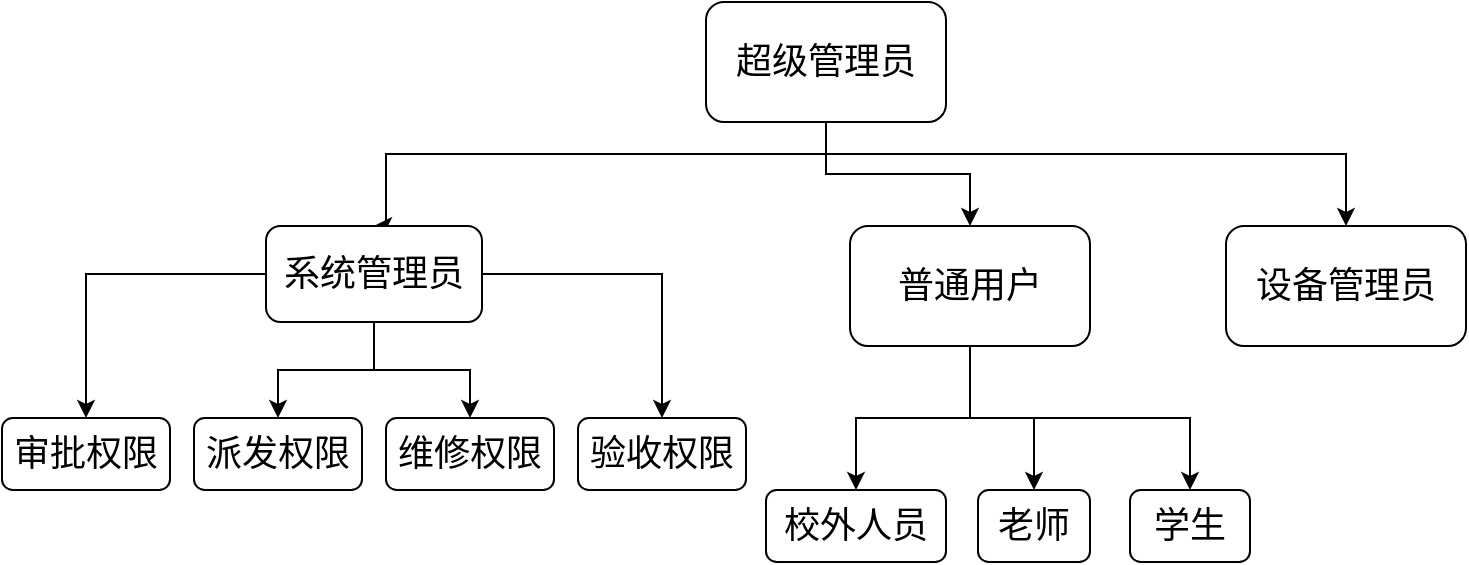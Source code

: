 <mxfile version="20.4.0" type="github">
  <diagram id="HqLqlk_vb4n4PDp0q8Rf" name="第 1 页">
    <mxGraphModel dx="1529" dy="614" grid="1" gridSize="12" guides="1" tooltips="1" connect="1" arrows="1" fold="1" page="1" pageScale="1" pageWidth="583" pageHeight="827" math="0" shadow="0">
      <root>
        <mxCell id="0" />
        <mxCell id="1" parent="0" />
        <mxCell id="IimsYGHhrWTF4OdhMrRI-6" style="edgeStyle=orthogonalEdgeStyle;rounded=0;orthogonalLoop=1;jettySize=auto;html=1;entryX=0.5;entryY=0;entryDx=0;entryDy=0;fontSize=18;" edge="1" parent="1" source="IimsYGHhrWTF4OdhMrRI-1" target="IimsYGHhrWTF4OdhMrRI-3">
          <mxGeometry relative="1" as="geometry">
            <Array as="points">
              <mxPoint x="280" y="96" />
              <mxPoint x="540" y="96" />
            </Array>
          </mxGeometry>
        </mxCell>
        <mxCell id="IimsYGHhrWTF4OdhMrRI-11" style="edgeStyle=orthogonalEdgeStyle;rounded=0;orthogonalLoop=1;jettySize=auto;html=1;entryX=0.5;entryY=0;entryDx=0;entryDy=0;fontSize=18;" edge="1" parent="1" source="IimsYGHhrWTF4OdhMrRI-1" target="IimsYGHhrWTF4OdhMrRI-2">
          <mxGeometry relative="1" as="geometry">
            <Array as="points">
              <mxPoint x="280" y="96" />
              <mxPoint x="60" y="96" />
              <mxPoint x="60" y="132" />
            </Array>
          </mxGeometry>
        </mxCell>
        <mxCell id="IimsYGHhrWTF4OdhMrRI-18" style="edgeStyle=orthogonalEdgeStyle;rounded=0;orthogonalLoop=1;jettySize=auto;html=1;fontSize=18;" edge="1" parent="1" source="IimsYGHhrWTF4OdhMrRI-1" target="IimsYGHhrWTF4OdhMrRI-17">
          <mxGeometry relative="1" as="geometry" />
        </mxCell>
        <mxCell id="IimsYGHhrWTF4OdhMrRI-1" value="&lt;font style=&quot;font-size: 18px;&quot;&gt;超级管理员&lt;/font&gt;" style="rounded=1;whiteSpace=wrap;html=1;" vertex="1" parent="1">
          <mxGeometry x="220" y="20" width="120" height="60" as="geometry" />
        </mxCell>
        <mxCell id="IimsYGHhrWTF4OdhMrRI-13" style="edgeStyle=orthogonalEdgeStyle;rounded=0;orthogonalLoop=1;jettySize=auto;html=1;entryX=0.5;entryY=0;entryDx=0;entryDy=0;fontSize=18;" edge="1" parent="1" source="IimsYGHhrWTF4OdhMrRI-2" target="IimsYGHhrWTF4OdhMrRI-7">
          <mxGeometry relative="1" as="geometry" />
        </mxCell>
        <mxCell id="IimsYGHhrWTF4OdhMrRI-14" style="edgeStyle=orthogonalEdgeStyle;rounded=0;orthogonalLoop=1;jettySize=auto;html=1;entryX=0.5;entryY=0;entryDx=0;entryDy=0;fontSize=18;" edge="1" parent="1" source="IimsYGHhrWTF4OdhMrRI-2" target="IimsYGHhrWTF4OdhMrRI-9">
          <mxGeometry relative="1" as="geometry" />
        </mxCell>
        <mxCell id="IimsYGHhrWTF4OdhMrRI-15" style="edgeStyle=orthogonalEdgeStyle;rounded=0;orthogonalLoop=1;jettySize=auto;html=1;fontSize=18;" edge="1" parent="1" source="IimsYGHhrWTF4OdhMrRI-2" target="IimsYGHhrWTF4OdhMrRI-8">
          <mxGeometry relative="1" as="geometry" />
        </mxCell>
        <mxCell id="IimsYGHhrWTF4OdhMrRI-16" style="edgeStyle=orthogonalEdgeStyle;rounded=0;orthogonalLoop=1;jettySize=auto;html=1;fontSize=18;" edge="1" parent="1" source="IimsYGHhrWTF4OdhMrRI-2" target="IimsYGHhrWTF4OdhMrRI-10">
          <mxGeometry relative="1" as="geometry" />
        </mxCell>
        <mxCell id="IimsYGHhrWTF4OdhMrRI-2" value="系统管理员" style="rounded=1;whiteSpace=wrap;html=1;fontSize=18;" vertex="1" parent="1">
          <mxGeometry y="132" width="108" height="48" as="geometry" />
        </mxCell>
        <mxCell id="IimsYGHhrWTF4OdhMrRI-3" value="设备管理员" style="rounded=1;whiteSpace=wrap;html=1;fontSize=18;" vertex="1" parent="1">
          <mxGeometry x="480" y="132" width="120" height="60" as="geometry" />
        </mxCell>
        <mxCell id="IimsYGHhrWTF4OdhMrRI-7" value="审批权限" style="rounded=1;whiteSpace=wrap;html=1;fontSize=18;" vertex="1" parent="1">
          <mxGeometry x="-132" y="228" width="84" height="36" as="geometry" />
        </mxCell>
        <mxCell id="IimsYGHhrWTF4OdhMrRI-8" value="维修权限" style="rounded=1;whiteSpace=wrap;html=1;fontSize=18;" vertex="1" parent="1">
          <mxGeometry x="60" y="228" width="84" height="36" as="geometry" />
        </mxCell>
        <mxCell id="IimsYGHhrWTF4OdhMrRI-9" value="派发权限" style="rounded=1;whiteSpace=wrap;html=1;fontSize=18;" vertex="1" parent="1">
          <mxGeometry x="-36" y="228" width="84" height="36" as="geometry" />
        </mxCell>
        <mxCell id="IimsYGHhrWTF4OdhMrRI-10" value="验收权限" style="rounded=1;whiteSpace=wrap;html=1;fontSize=18;" vertex="1" parent="1">
          <mxGeometry x="156" y="228" width="84" height="36" as="geometry" />
        </mxCell>
        <mxCell id="IimsYGHhrWTF4OdhMrRI-22" style="edgeStyle=orthogonalEdgeStyle;rounded=0;orthogonalLoop=1;jettySize=auto;html=1;entryX=0.5;entryY=0;entryDx=0;entryDy=0;fontSize=18;" edge="1" parent="1" source="IimsYGHhrWTF4OdhMrRI-17" target="IimsYGHhrWTF4OdhMrRI-21">
          <mxGeometry relative="1" as="geometry" />
        </mxCell>
        <mxCell id="IimsYGHhrWTF4OdhMrRI-23" style="edgeStyle=orthogonalEdgeStyle;rounded=0;orthogonalLoop=1;jettySize=auto;html=1;entryX=0.5;entryY=0;entryDx=0;entryDy=0;fontSize=18;" edge="1" parent="1" source="IimsYGHhrWTF4OdhMrRI-17" target="IimsYGHhrWTF4OdhMrRI-19">
          <mxGeometry relative="1" as="geometry" />
        </mxCell>
        <mxCell id="IimsYGHhrWTF4OdhMrRI-24" style="edgeStyle=orthogonalEdgeStyle;rounded=0;orthogonalLoop=1;jettySize=auto;html=1;fontSize=18;" edge="1" parent="1" source="IimsYGHhrWTF4OdhMrRI-17" target="IimsYGHhrWTF4OdhMrRI-20">
          <mxGeometry relative="1" as="geometry">
            <Array as="points">
              <mxPoint x="352" y="228" />
              <mxPoint x="462" y="228" />
            </Array>
          </mxGeometry>
        </mxCell>
        <mxCell id="IimsYGHhrWTF4OdhMrRI-17" value="普通用户" style="rounded=1;whiteSpace=wrap;html=1;fontSize=18;" vertex="1" parent="1">
          <mxGeometry x="292" y="132" width="120" height="60" as="geometry" />
        </mxCell>
        <mxCell id="IimsYGHhrWTF4OdhMrRI-19" value="老师" style="rounded=1;whiteSpace=wrap;html=1;fontSize=18;" vertex="1" parent="1">
          <mxGeometry x="356" y="264" width="56" height="36" as="geometry" />
        </mxCell>
        <mxCell id="IimsYGHhrWTF4OdhMrRI-20" value="学生" style="rounded=1;whiteSpace=wrap;html=1;fontSize=18;" vertex="1" parent="1">
          <mxGeometry x="432" y="264" width="60" height="36" as="geometry" />
        </mxCell>
        <mxCell id="IimsYGHhrWTF4OdhMrRI-21" value="校外人员" style="rounded=1;whiteSpace=wrap;html=1;fontSize=18;" vertex="1" parent="1">
          <mxGeometry x="250" y="264" width="90" height="36" as="geometry" />
        </mxCell>
      </root>
    </mxGraphModel>
  </diagram>
</mxfile>
